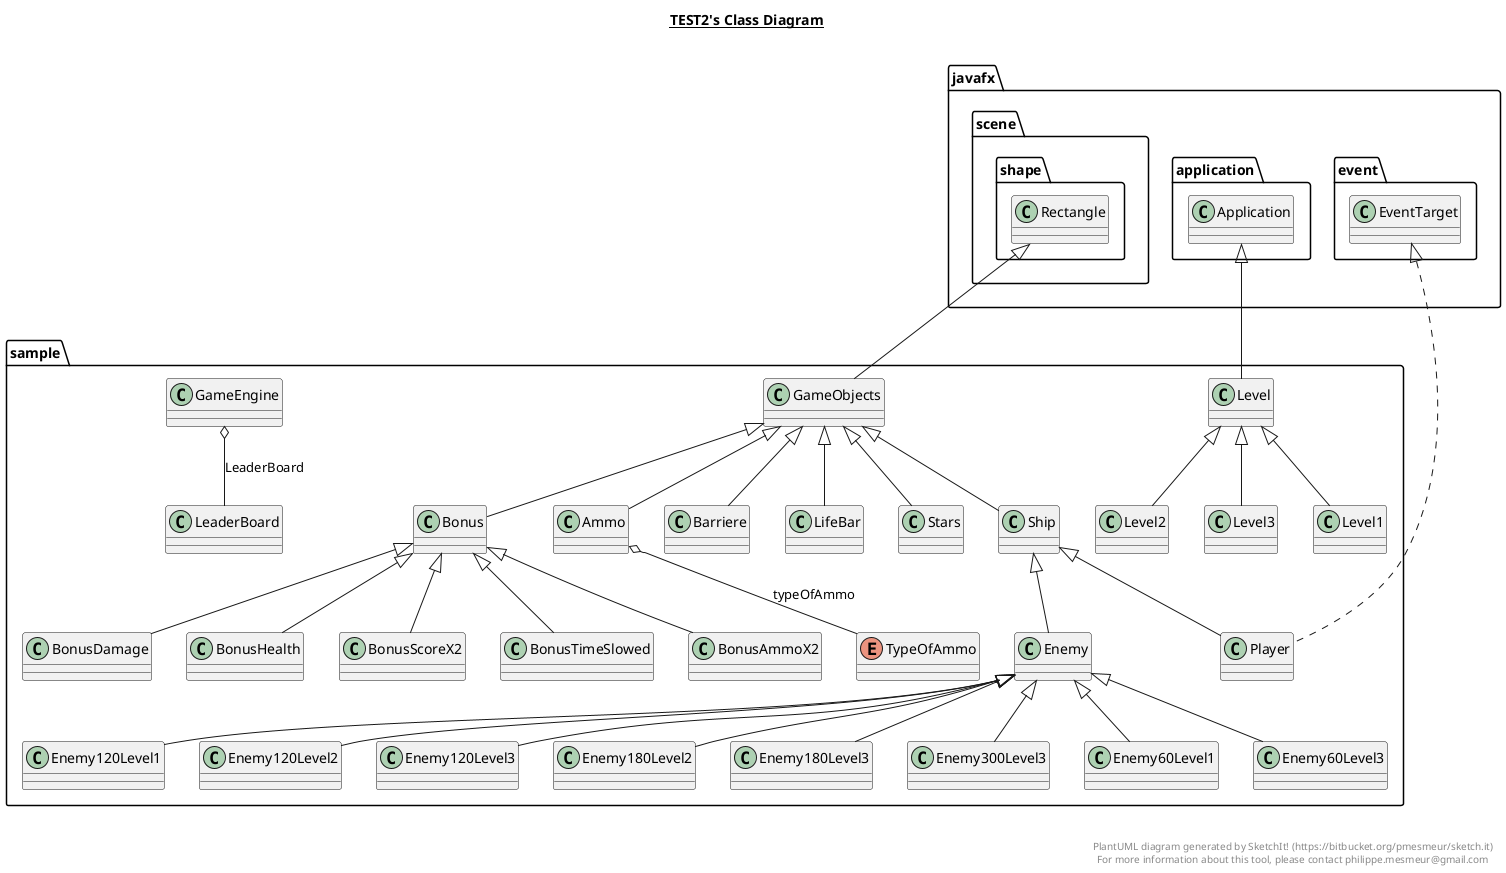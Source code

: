 @startuml

title __TEST2's Class Diagram__\n

  namespace sample {
    class sample.Ammo {
    }
  }
  

  namespace sample {
    class sample.Barriere {
    }
  }
  

  namespace sample {
    class sample.Bonus {
    }
  }
  

  namespace sample {
    class sample.BonusAmmoX2 {
    }
  }
  

  namespace sample {
    class sample.BonusDamage {
    }
  }
  

  namespace sample {
    class sample.BonusHealth {
    }
  }
  

  namespace sample {
    class sample.BonusScoreX2 {
    }
  }
  

  namespace sample {
    class sample.BonusTimeSlowed {
    }
  }
  

  namespace sample {
    class sample.Enemy {
    }
  }
  

  namespace sample {
    class sample.Enemy120Level1 {
    }
  }
  

  namespace sample {
    class sample.Enemy120Level2 {
    }
  }
  

  namespace sample {
    class sample.Enemy120Level3 {
    }
  }
  

  namespace sample {
    class sample.Enemy180Level2 {
    }
  }
  

  namespace sample {
    class sample.Enemy180Level3 {
    }
  }
  

  namespace sample {
    class sample.Enemy300Level3 {
    }
  }
  

  namespace sample {
    class sample.Enemy60Level1 {
    }
  }
  

  namespace sample {
    class sample.Enemy60Level3 {
    }
  }
  

  namespace sample {
    class sample.GameEngine {
    }
  }
  

  namespace sample {
    class sample.GameObjects {
    }
  }
  

  namespace sample {
    class sample.LeaderBoard {
    }
  }
  

  namespace sample {
    class sample.Level {
    }
  }
  

  namespace sample {
    class sample.Level1 {
    }
  }
  

  namespace sample {
    class sample.Level2 {
    }
  }
  

  namespace sample {
    class sample.Level3 {
    }
  }
  

  namespace sample {
    class sample.LifeBar {
    }
  }
  

  namespace sample {
    class sample.Player {
    }
  }
  

  namespace sample {
    class sample.Ship {
    }
  }
  

  namespace sample {
    class sample.Stars {
    }
  }
  

  namespace sample {
    enum TypeOfAmmo {
    }
  }
  

  sample.Ammo -up-|> sample.GameObjects
  sample.Ammo o-- sample.TypeOfAmmo : typeOfAmmo
  sample.Barriere -up-|> sample.GameObjects
  sample.Bonus -up-|> sample.GameObjects
  sample.BonusAmmoX2 -up-|> sample.Bonus
  sample.BonusDamage -up-|> sample.Bonus
  sample.BonusHealth -up-|> sample.Bonus
  sample.BonusScoreX2 -up-|> sample.Bonus
  sample.BonusTimeSlowed -up-|> sample.Bonus
  sample.Enemy -up-|> sample.Ship
  sample.Enemy120Level1 -up-|> sample.Enemy
  sample.Enemy120Level2 -up-|> sample.Enemy
  sample.Enemy120Level3 -up-|> sample.Enemy
  sample.Enemy180Level2 -up-|> sample.Enemy
  sample.Enemy180Level3 -up-|> sample.Enemy
  sample.Enemy300Level3 -up-|> sample.Enemy
  sample.Enemy60Level1 -up-|> sample.Enemy
  sample.Enemy60Level3 -up-|> sample.Enemy
  sample.GameEngine o-- sample.LeaderBoard : LeaderBoard
  sample.GameObjects -up-|> javafx.scene.shape.Rectangle
  sample.Level -up-|> javafx.application.Application
  sample.Level1 -up-|> sample.Level
  sample.Level2 -up-|> sample.Level
  sample.Level3 -up-|> sample.Level
  sample.LifeBar -up-|> sample.GameObjects
  sample.Player .up.|> javafx.event.EventTarget
  sample.Player -up-|> sample.Ship
  sample.Ship -up-|> sample.GameObjects
  sample.Stars -up-|> sample.GameObjects


right footer


PlantUML diagram generated by SketchIt! (https://bitbucket.org/pmesmeur/sketch.it)
For more information about this tool, please contact philippe.mesmeur@gmail.com
endfooter

@enduml
